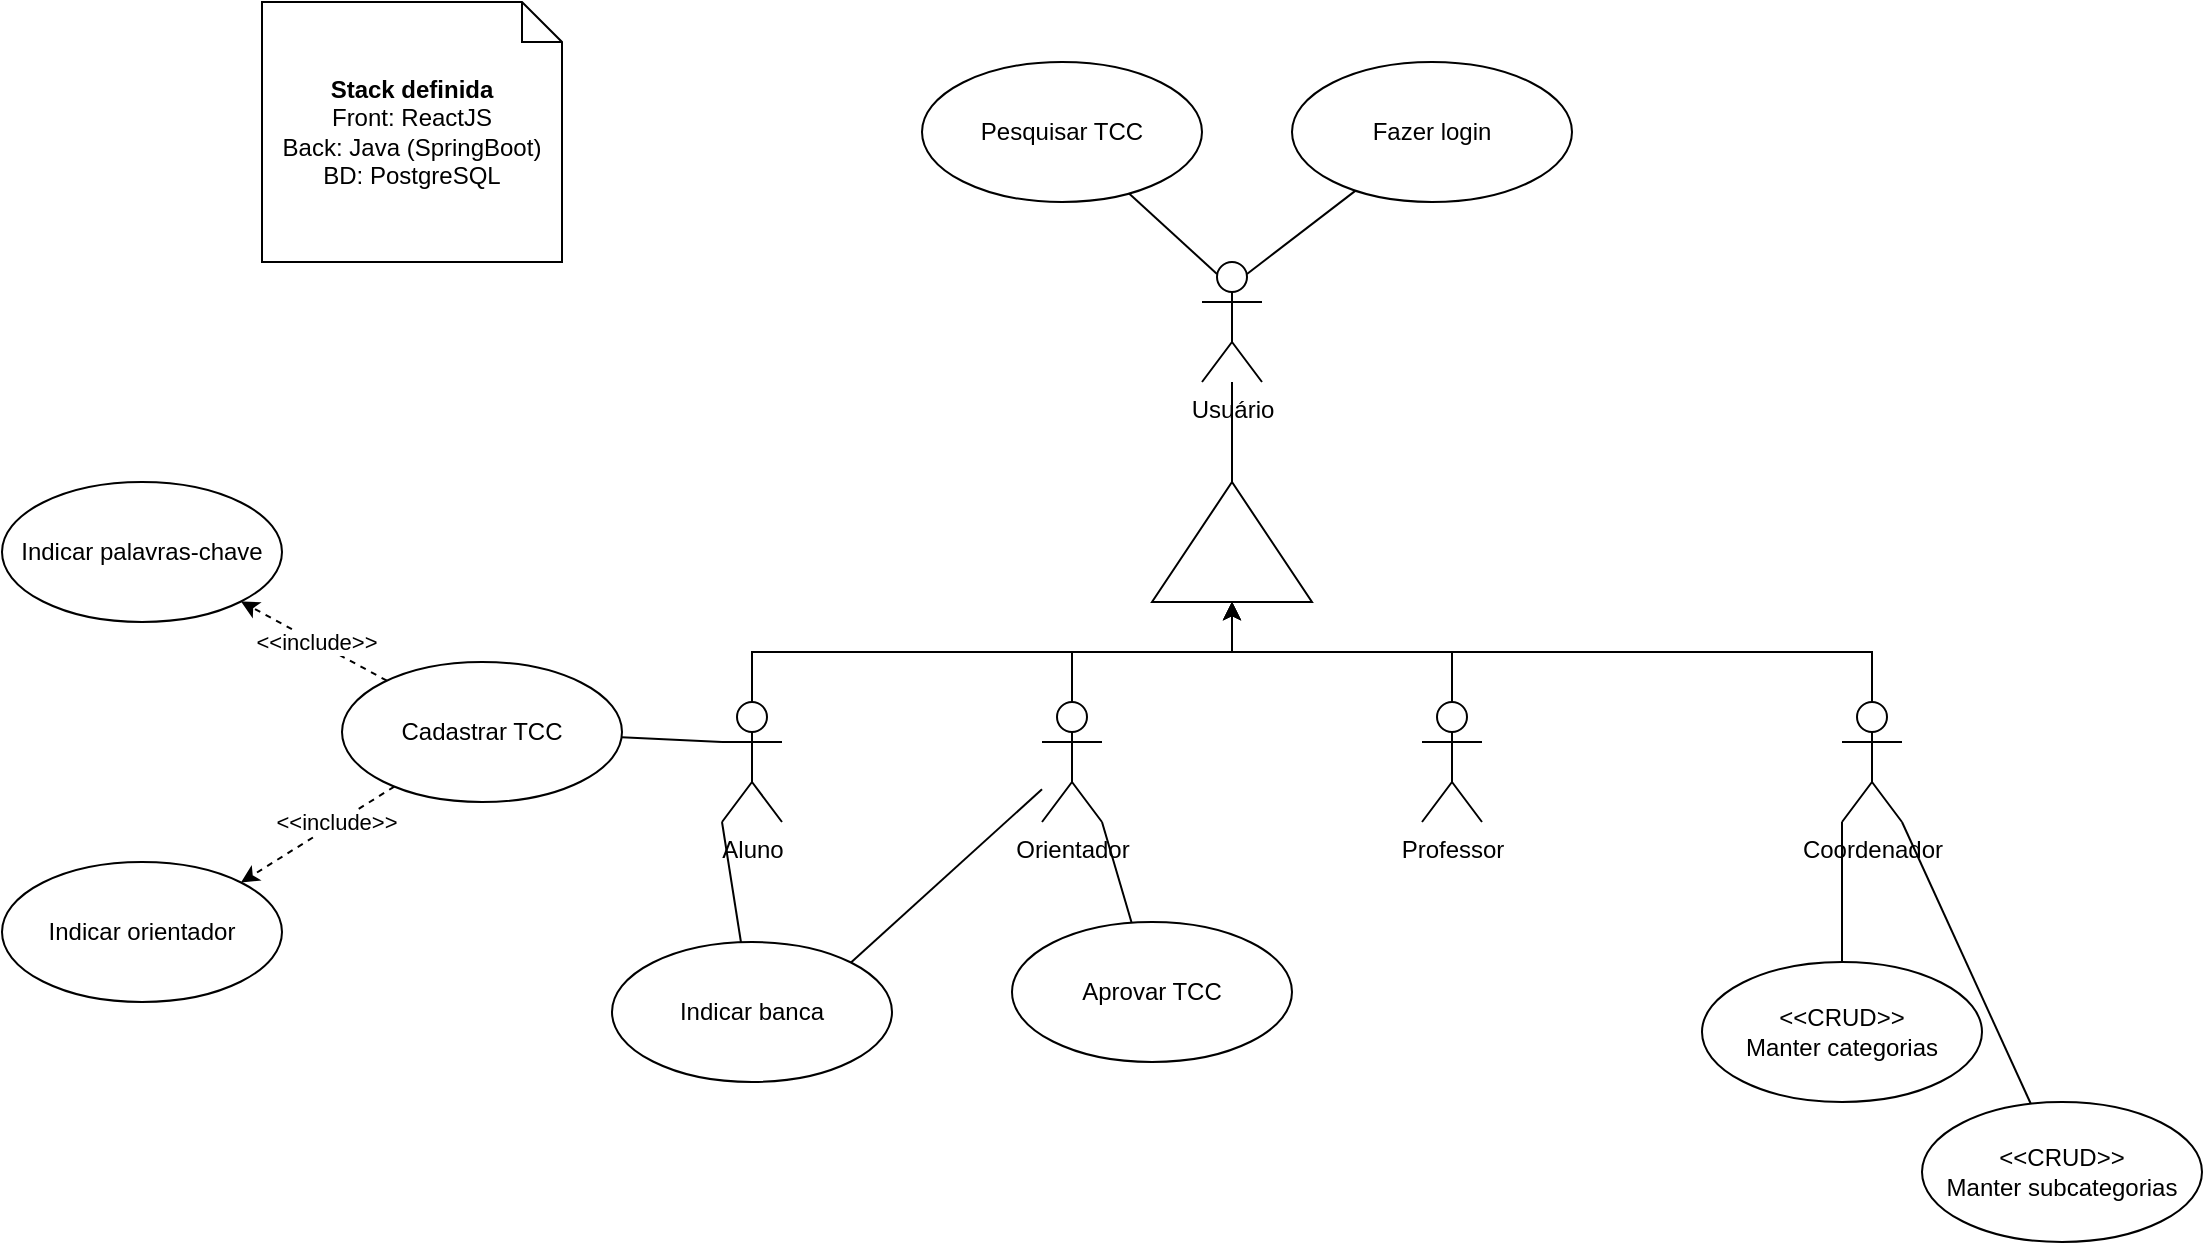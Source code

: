<mxfile version="24.7.7">
  <diagram name="Page-1" id="j6fQeuB-YdWulxzjne1N">
    <mxGraphModel dx="2511" dy="775" grid="1" gridSize="10" guides="1" tooltips="1" connect="1" arrows="1" fold="1" page="1" pageScale="1" pageWidth="850" pageHeight="1100" math="0" shadow="0">
      <root>
        <mxCell id="0" />
        <mxCell id="1" parent="0" />
        <mxCell id="gJLsM6TIpu4voqHx21hf-7" style="rounded=0;orthogonalLoop=1;jettySize=auto;html=1;entryX=1;entryY=0.5;entryDx=0;entryDy=0;endArrow=none;endFill=0;" parent="1" source="gJLsM6TIpu4voqHx21hf-1" target="gJLsM6TIpu4voqHx21hf-6" edge="1">
          <mxGeometry relative="1" as="geometry" />
        </mxCell>
        <mxCell id="gJLsM6TIpu4voqHx21hf-1" value="Usuário" style="shape=umlActor;verticalLabelPosition=bottom;verticalAlign=top;html=1;" parent="1" vertex="1">
          <mxGeometry x="420" y="160" width="30" height="60" as="geometry" />
        </mxCell>
        <mxCell id="gJLsM6TIpu4voqHx21hf-24" style="edgeStyle=orthogonalEdgeStyle;rounded=0;orthogonalLoop=1;jettySize=auto;html=1;entryX=0;entryY=0.5;entryDx=0;entryDy=0;exitX=0.5;exitY=0;exitDx=0;exitDy=0;exitPerimeter=0;" parent="1" source="gJLsM6TIpu4voqHx21hf-2" target="gJLsM6TIpu4voqHx21hf-6" edge="1">
          <mxGeometry relative="1" as="geometry" />
        </mxCell>
        <mxCell id="gJLsM6TIpu4voqHx21hf-2" value="Aluno" style="shape=umlActor;verticalLabelPosition=bottom;verticalAlign=top;html=1;" parent="1" vertex="1">
          <mxGeometry x="180" y="380" width="30" height="60" as="geometry" />
        </mxCell>
        <mxCell id="gJLsM6TIpu4voqHx21hf-25" style="edgeStyle=orthogonalEdgeStyle;rounded=0;orthogonalLoop=1;jettySize=auto;html=1;entryX=0;entryY=0.5;entryDx=0;entryDy=0;exitX=0.5;exitY=0;exitDx=0;exitDy=0;exitPerimeter=0;" parent="1" source="gJLsM6TIpu4voqHx21hf-3" target="gJLsM6TIpu4voqHx21hf-6" edge="1">
          <mxGeometry relative="1" as="geometry" />
        </mxCell>
        <mxCell id="gJLsM6TIpu4voqHx21hf-32" style="rounded=0;orthogonalLoop=1;jettySize=auto;html=1;entryX=1;entryY=0;entryDx=0;entryDy=0;endArrow=none;endFill=0;" parent="1" source="gJLsM6TIpu4voqHx21hf-3" target="gJLsM6TIpu4voqHx21hf-30" edge="1">
          <mxGeometry relative="1" as="geometry" />
        </mxCell>
        <mxCell id="gJLsM6TIpu4voqHx21hf-3" value="&lt;div&gt;Orientador&lt;/div&gt;" style="shape=umlActor;verticalLabelPosition=bottom;verticalAlign=top;html=1;" parent="1" vertex="1">
          <mxGeometry x="340" y="380" width="30" height="60" as="geometry" />
        </mxCell>
        <mxCell id="gJLsM6TIpu4voqHx21hf-26" style="edgeStyle=orthogonalEdgeStyle;rounded=0;orthogonalLoop=1;jettySize=auto;html=1;entryX=0;entryY=0.5;entryDx=0;entryDy=0;exitX=0.5;exitY=0;exitDx=0;exitDy=0;exitPerimeter=0;" parent="1" source="gJLsM6TIpu4voqHx21hf-4" target="gJLsM6TIpu4voqHx21hf-6" edge="1">
          <mxGeometry relative="1" as="geometry" />
        </mxCell>
        <mxCell id="gJLsM6TIpu4voqHx21hf-4" value="Coordenador" style="shape=umlActor;verticalLabelPosition=bottom;verticalAlign=top;html=1;" parent="1" vertex="1">
          <mxGeometry x="740" y="380" width="30" height="60" as="geometry" />
        </mxCell>
        <mxCell id="gJLsM6TIpu4voqHx21hf-27" style="edgeStyle=orthogonalEdgeStyle;rounded=0;orthogonalLoop=1;jettySize=auto;html=1;entryX=0;entryY=0.5;entryDx=0;entryDy=0;exitX=0.5;exitY=0;exitDx=0;exitDy=0;exitPerimeter=0;" parent="1" source="gJLsM6TIpu4voqHx21hf-5" target="gJLsM6TIpu4voqHx21hf-6" edge="1">
          <mxGeometry relative="1" as="geometry" />
        </mxCell>
        <mxCell id="gJLsM6TIpu4voqHx21hf-5" value="&lt;div&gt;Professor&lt;/div&gt;" style="shape=umlActor;verticalLabelPosition=bottom;verticalAlign=top;html=1;" parent="1" vertex="1">
          <mxGeometry x="530" y="380" width="30" height="60" as="geometry" />
        </mxCell>
        <mxCell id="gJLsM6TIpu4voqHx21hf-6" value="" style="triangle;whiteSpace=wrap;html=1;direction=north;" parent="1" vertex="1">
          <mxGeometry x="395" y="270" width="80" height="60" as="geometry" />
        </mxCell>
        <mxCell id="gJLsM6TIpu4voqHx21hf-9" value="Fazer login" style="ellipse;whiteSpace=wrap;html=1;" parent="1" vertex="1">
          <mxGeometry x="465" y="60" width="140" height="70" as="geometry" />
        </mxCell>
        <mxCell id="gJLsM6TIpu4voqHx21hf-11" value="&lt;div&gt;&amp;lt;&amp;lt;CRUD&amp;gt;&amp;gt;&lt;br&gt;&lt;/div&gt;&lt;div&gt;Manter categorias&lt;/div&gt;" style="ellipse;whiteSpace=wrap;html=1;" parent="1" vertex="1">
          <mxGeometry x="670" y="510" width="140" height="70" as="geometry" />
        </mxCell>
        <mxCell id="gJLsM6TIpu4voqHx21hf-12" value="&lt;div&gt;&amp;lt;&amp;lt;CRUD&amp;gt;&amp;gt;&lt;br&gt;&lt;/div&gt;&lt;div&gt;Manter subcategorias&lt;/div&gt;" style="ellipse;whiteSpace=wrap;html=1;" parent="1" vertex="1">
          <mxGeometry x="780" y="580" width="140" height="70" as="geometry" />
        </mxCell>
        <mxCell id="gJLsM6TIpu4voqHx21hf-13" style="rounded=0;orthogonalLoop=1;jettySize=auto;html=1;endArrow=none;endFill=0;entryX=0;entryY=1;entryDx=0;entryDy=0;entryPerimeter=0;" parent="1" source="gJLsM6TIpu4voqHx21hf-11" target="gJLsM6TIpu4voqHx21hf-4" edge="1">
          <mxGeometry relative="1" as="geometry" />
        </mxCell>
        <mxCell id="gJLsM6TIpu4voqHx21hf-14" style="rounded=0;orthogonalLoop=1;jettySize=auto;html=1;endArrow=none;endFill=0;entryX=1;entryY=1;entryDx=0;entryDy=0;entryPerimeter=0;" parent="1" source="gJLsM6TIpu4voqHx21hf-12" target="gJLsM6TIpu4voqHx21hf-4" edge="1">
          <mxGeometry relative="1" as="geometry">
            <mxPoint x="810" y="490" as="targetPoint" />
          </mxGeometry>
        </mxCell>
        <mxCell id="gJLsM6TIpu4voqHx21hf-18" style="rounded=0;orthogonalLoop=1;jettySize=auto;html=1;entryX=1;entryY=0;entryDx=0;entryDy=0;dashed=1;" parent="1" source="gJLsM6TIpu4voqHx21hf-15" target="gJLsM6TIpu4voqHx21hf-17" edge="1">
          <mxGeometry relative="1" as="geometry" />
        </mxCell>
        <mxCell id="gJLsM6TIpu4voqHx21hf-19" value="&amp;lt;&amp;lt;include&amp;gt;&amp;gt;" style="edgeLabel;html=1;align=center;verticalAlign=middle;resizable=0;points=[];" parent="gJLsM6TIpu4voqHx21hf-18" vertex="1" connectable="0">
          <mxGeometry x="-0.28" y="-3" relative="1" as="geometry">
            <mxPoint y="3" as="offset" />
          </mxGeometry>
        </mxCell>
        <mxCell id="gJLsM6TIpu4voqHx21hf-21" style="rounded=0;orthogonalLoop=1;jettySize=auto;html=1;entryX=1;entryY=1;entryDx=0;entryDy=0;dashed=1;" parent="1" source="gJLsM6TIpu4voqHx21hf-15" target="gJLsM6TIpu4voqHx21hf-20" edge="1">
          <mxGeometry relative="1" as="geometry" />
        </mxCell>
        <mxCell id="gJLsM6TIpu4voqHx21hf-23" value="&amp;lt;&amp;lt;include&amp;gt;&amp;gt;" style="edgeLabel;html=1;align=center;verticalAlign=middle;resizable=0;points=[];" parent="gJLsM6TIpu4voqHx21hf-21" vertex="1" connectable="0">
          <mxGeometry x="-0.008" relative="1" as="geometry">
            <mxPoint as="offset" />
          </mxGeometry>
        </mxCell>
        <mxCell id="gJLsM6TIpu4voqHx21hf-15" value="Cadastrar TCC" style="ellipse;whiteSpace=wrap;html=1;" parent="1" vertex="1">
          <mxGeometry x="-10" y="360" width="140" height="70" as="geometry" />
        </mxCell>
        <mxCell id="gJLsM6TIpu4voqHx21hf-16" style="rounded=0;orthogonalLoop=1;jettySize=auto;html=1;entryX=0;entryY=0.333;entryDx=0;entryDy=0;entryPerimeter=0;endArrow=none;endFill=0;" parent="1" source="gJLsM6TIpu4voqHx21hf-15" target="gJLsM6TIpu4voqHx21hf-2" edge="1">
          <mxGeometry relative="1" as="geometry" />
        </mxCell>
        <mxCell id="gJLsM6TIpu4voqHx21hf-17" value="&lt;div&gt;Indicar orientador&lt;br&gt;&lt;/div&gt;" style="ellipse;whiteSpace=wrap;html=1;" parent="1" vertex="1">
          <mxGeometry x="-180" y="460" width="140" height="70" as="geometry" />
        </mxCell>
        <mxCell id="gJLsM6TIpu4voqHx21hf-20" value="&lt;div&gt;Indicar palavras-chave&lt;br&gt;&lt;/div&gt;" style="ellipse;whiteSpace=wrap;html=1;" parent="1" vertex="1">
          <mxGeometry x="-180" y="270" width="140" height="70" as="geometry" />
        </mxCell>
        <mxCell id="gJLsM6TIpu4voqHx21hf-29" style="rounded=0;orthogonalLoop=1;jettySize=auto;html=1;entryX=0.75;entryY=0.1;entryDx=0;entryDy=0;entryPerimeter=0;endArrow=none;endFill=0;" parent="1" source="gJLsM6TIpu4voqHx21hf-9" target="gJLsM6TIpu4voqHx21hf-1" edge="1">
          <mxGeometry relative="1" as="geometry" />
        </mxCell>
        <mxCell id="gJLsM6TIpu4voqHx21hf-30" value="Indicar banca" style="ellipse;whiteSpace=wrap;html=1;" parent="1" vertex="1">
          <mxGeometry x="125" y="500" width="140" height="70" as="geometry" />
        </mxCell>
        <mxCell id="gJLsM6TIpu4voqHx21hf-31" style="rounded=0;orthogonalLoop=1;jettySize=auto;html=1;entryX=0;entryY=1;entryDx=0;entryDy=0;entryPerimeter=0;endArrow=none;endFill=0;" parent="1" source="gJLsM6TIpu4voqHx21hf-30" target="gJLsM6TIpu4voqHx21hf-2" edge="1">
          <mxGeometry relative="1" as="geometry" />
        </mxCell>
        <mxCell id="gJLsM6TIpu4voqHx21hf-33" value="Pesquisar TCC" style="ellipse;whiteSpace=wrap;html=1;" parent="1" vertex="1">
          <mxGeometry x="280" y="60" width="140" height="70" as="geometry" />
        </mxCell>
        <mxCell id="gJLsM6TIpu4voqHx21hf-34" style="rounded=0;orthogonalLoop=1;jettySize=auto;html=1;entryX=0.25;entryY=0.1;entryDx=0;entryDy=0;entryPerimeter=0;endArrow=none;endFill=0;" parent="1" source="gJLsM6TIpu4voqHx21hf-33" target="gJLsM6TIpu4voqHx21hf-1" edge="1">
          <mxGeometry relative="1" as="geometry" />
        </mxCell>
        <mxCell id="gJLsM6TIpu4voqHx21hf-35" value="Aprovar TCC" style="ellipse;whiteSpace=wrap;html=1;" parent="1" vertex="1">
          <mxGeometry x="325" y="490" width="140" height="70" as="geometry" />
        </mxCell>
        <mxCell id="gJLsM6TIpu4voqHx21hf-36" style="rounded=0;orthogonalLoop=1;jettySize=auto;html=1;entryX=1;entryY=1;entryDx=0;entryDy=0;entryPerimeter=0;endArrow=none;endFill=0;" parent="1" source="gJLsM6TIpu4voqHx21hf-35" target="gJLsM6TIpu4voqHx21hf-3" edge="1">
          <mxGeometry relative="1" as="geometry" />
        </mxCell>
        <mxCell id="gJLsM6TIpu4voqHx21hf-38" value="&lt;div&gt;&lt;b&gt;Stack definida&lt;/b&gt;&lt;/div&gt;&lt;div&gt;Front: ReactJS&lt;/div&gt;&lt;div&gt;Back: Java (SpringBoot)&lt;/div&gt;&lt;div&gt;BD: PostgreSQL&lt;br&gt;&lt;/div&gt;" style="shape=note;size=20;whiteSpace=wrap;html=1;" parent="1" vertex="1">
          <mxGeometry x="-50" y="30" width="150" height="130" as="geometry" />
        </mxCell>
      </root>
    </mxGraphModel>
  </diagram>
</mxfile>
